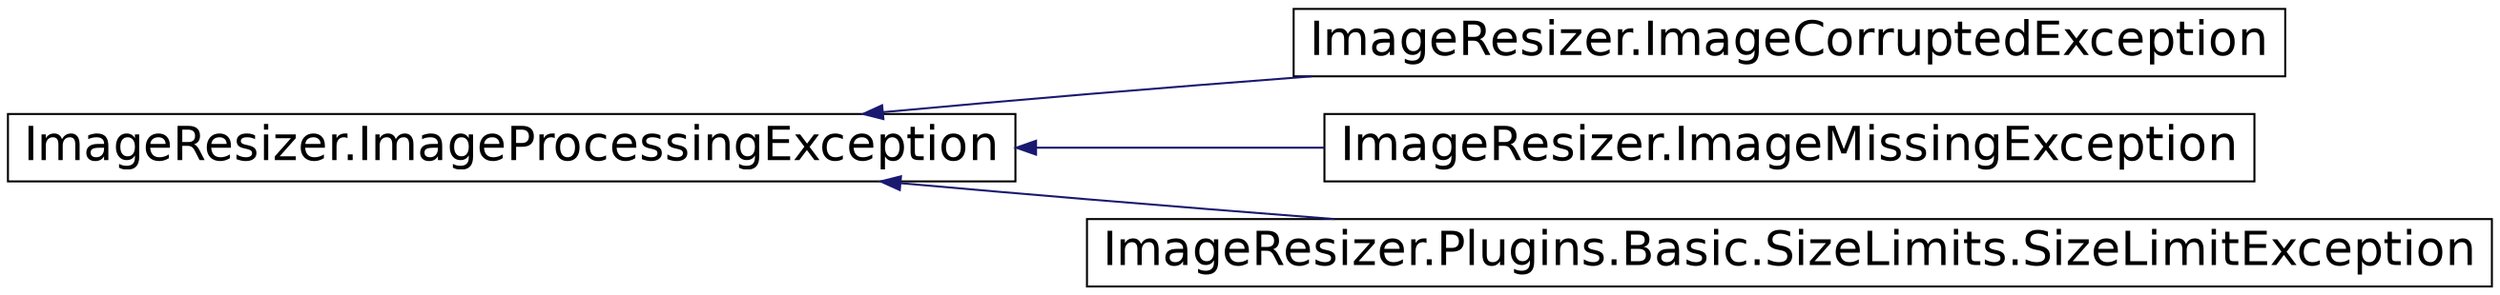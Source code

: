 digraph G
{
  edge [fontname="Helvetica",fontsize="24",labelfontname="Helvetica",labelfontsize="24"];
  node [fontname="Helvetica",fontsize="24",shape=record];
  rankdir="LR";
  Node1 [label="ImageResizer.ImageProcessingException",height=0.2,width=0.4,color="black", fillcolor="white", style="filled",URL="$class_image_resizer_1_1_image_processing_exception.html",tooltip="Represents an non-recoverable exception that occured while processing the image. Possible causes are:..."];
  Node1 -> Node2 [dir="back",color="midnightblue",fontsize="24",style="solid",fontname="Helvetica"];
  Node2 [label="ImageResizer.ImageCorruptedException",height=0.2,width=0.4,color="black", fillcolor="white", style="filled",URL="$class_image_resizer_1_1_image_corrupted_exception.html",tooltip="A source file was corrupted."];
  Node1 -> Node3 [dir="back",color="midnightblue",fontsize="24",style="solid",fontname="Helvetica"];
  Node3 [label="ImageResizer.ImageMissingException",height=0.2,width=0.4,color="black", fillcolor="white", style="filled",URL="$class_image_resizer_1_1_image_missing_exception.html",tooltip="One or more source files was missing."];
  Node1 -> Node4 [dir="back",color="midnightblue",fontsize="24",style="solid",fontname="Helvetica"];
  Node4 [label="ImageResizer.Plugins.Basic.SizeLimits.SizeLimitException",height=0.2,width=0.4,color="black", fillcolor="white", style="filled",URL="$class_image_resizer_1_1_plugins_1_1_basic_1_1_size_limits_1_1_size_limit_exception.html"];
}
